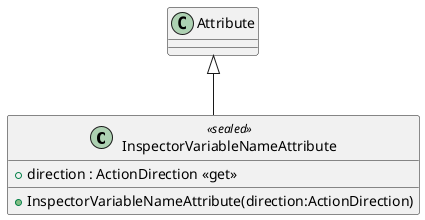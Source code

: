 @startuml
class InspectorVariableNameAttribute <<sealed>> {
    + InspectorVariableNameAttribute(direction:ActionDirection)
    + direction : ActionDirection <<get>>
}
Attribute <|-- InspectorVariableNameAttribute
@enduml
